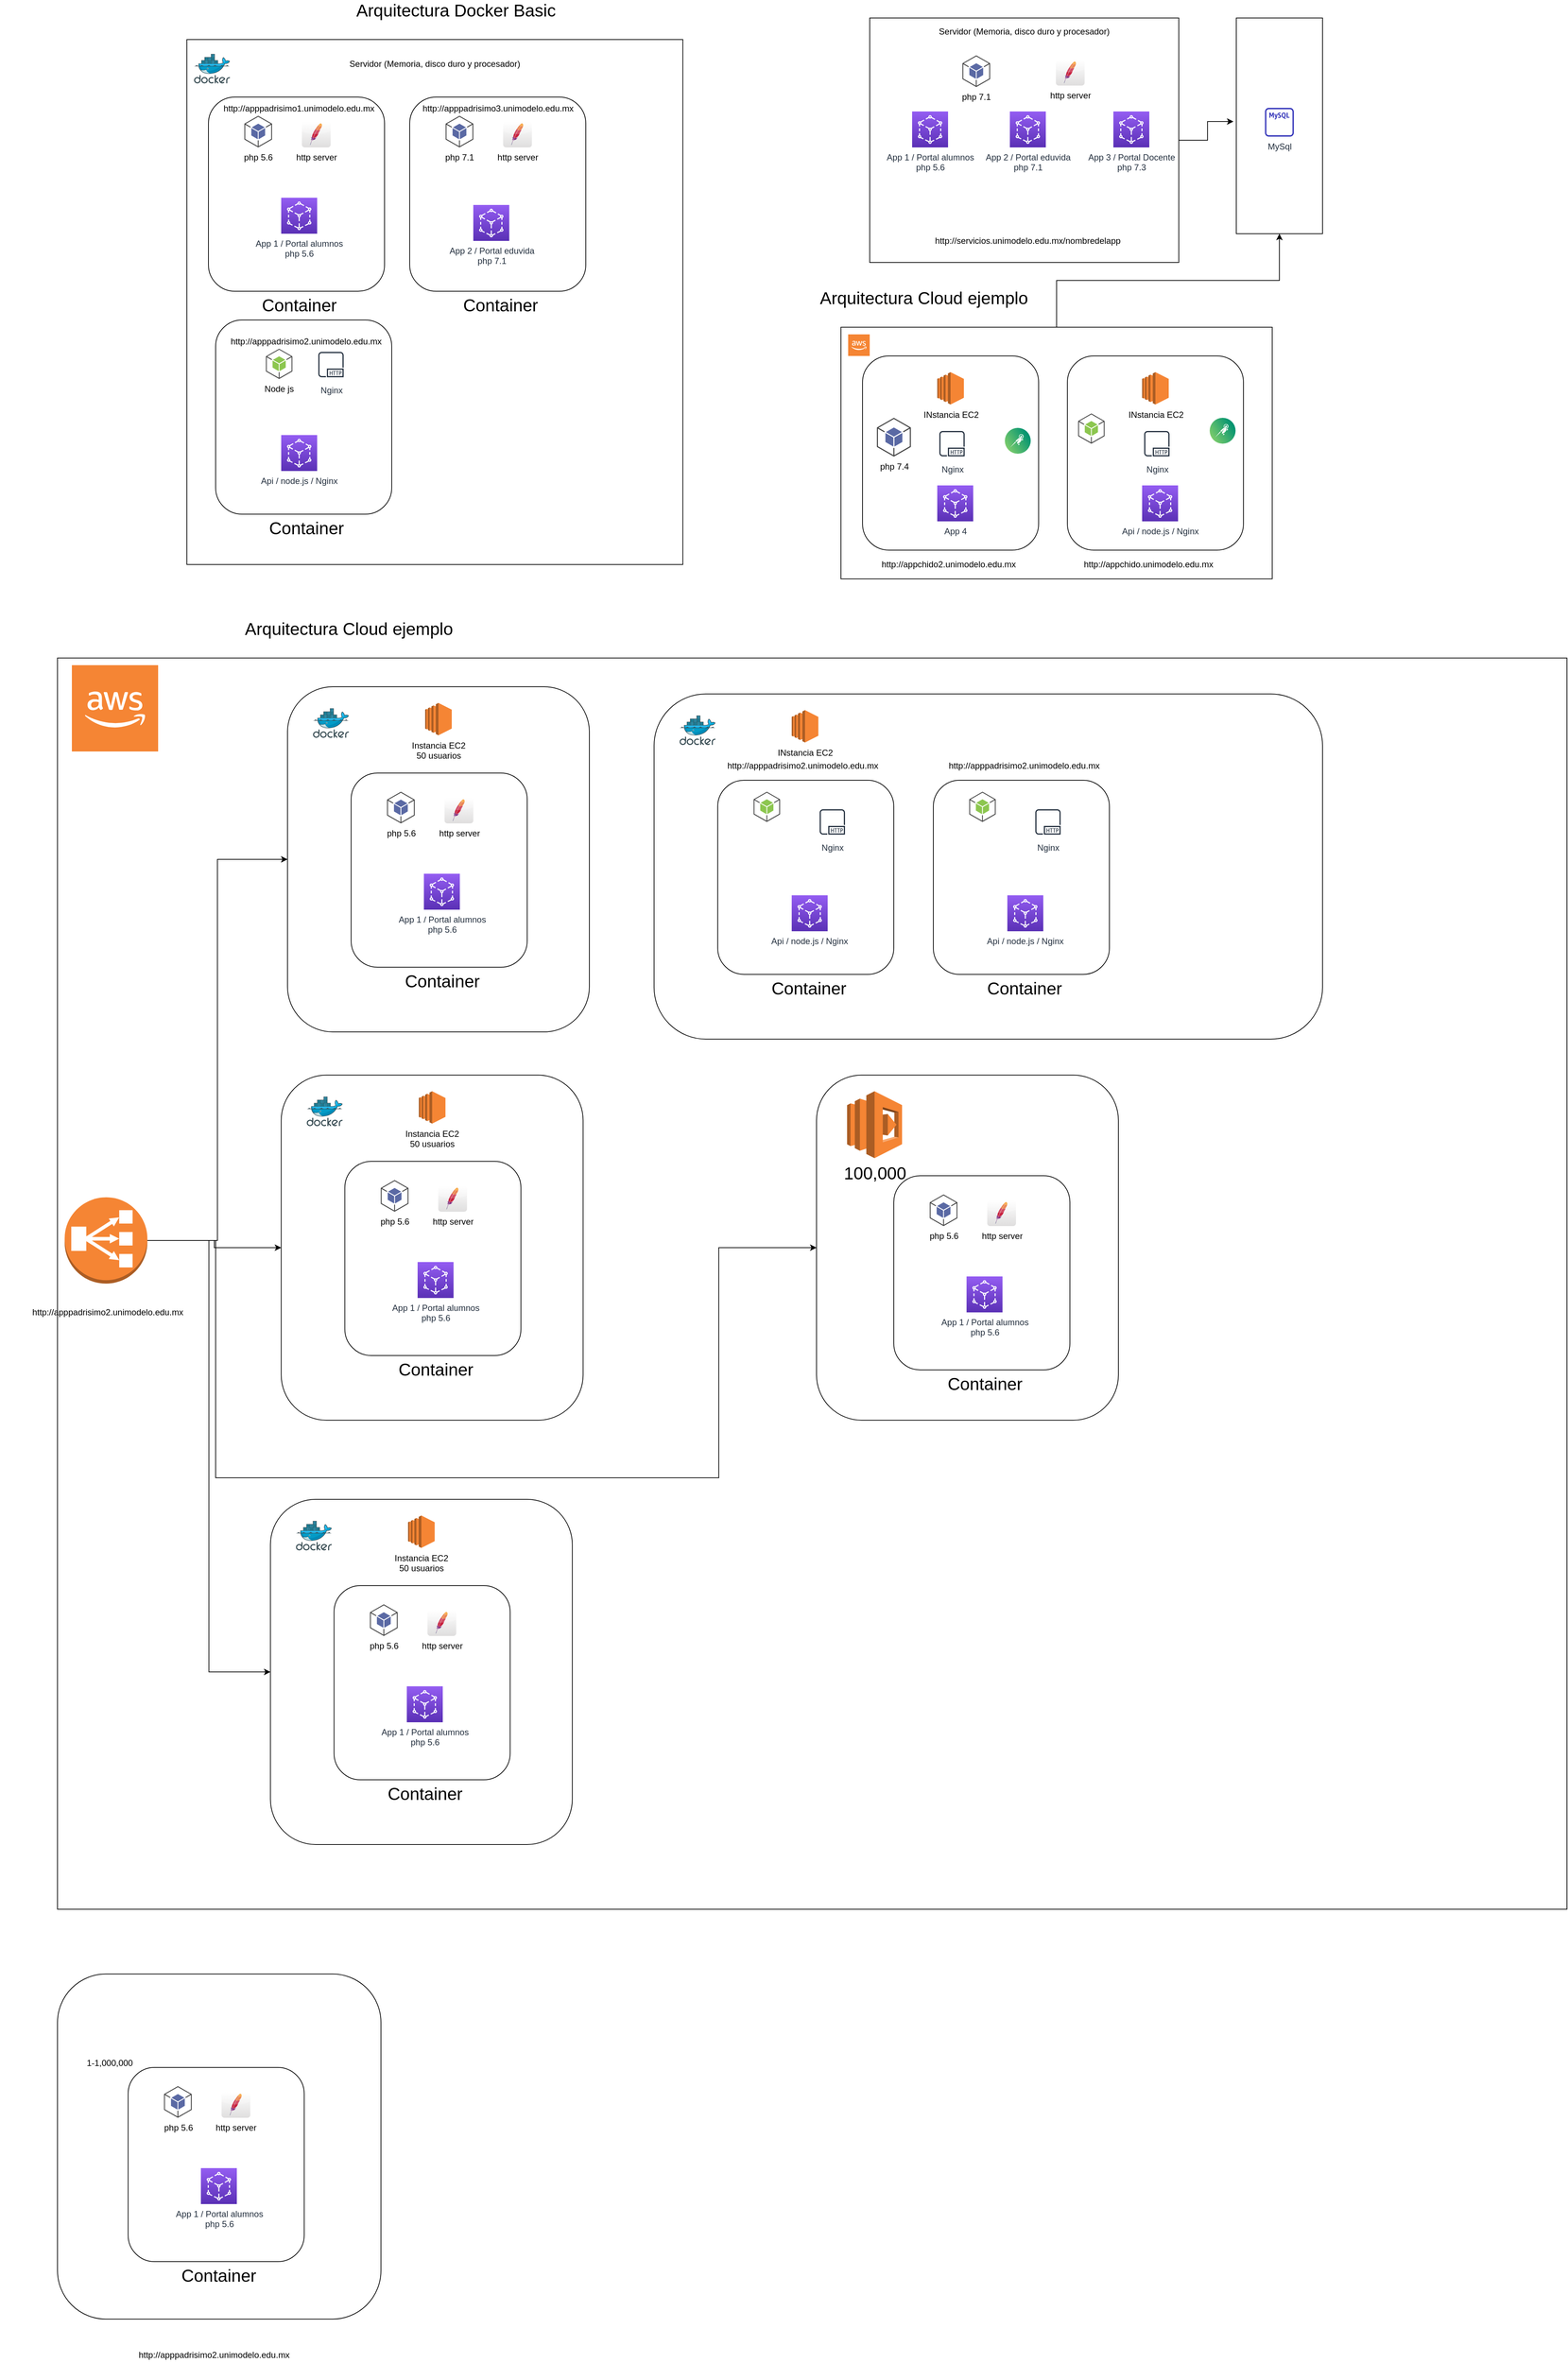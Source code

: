 <mxfile version="14.1.8" type="device"><diagram id="oAJXlU6mer5LOv8m8e5p" name="Page-1"><mxGraphModel dx="2926" dy="800" grid="1" gridSize="10" guides="1" tooltips="1" connect="1" arrows="1" fold="1" page="1" pageScale="1" pageWidth="850" pageHeight="1100" math="0" shadow="0"><root><mxCell id="0"/><mxCell id="1" parent="0"/><mxCell id="r4XDH3exQVTV_lZtREkA-166" value="" style="rounded=1;whiteSpace=wrap;html=1;" vertex="1" parent="1"><mxGeometry x="-940" y="2810" width="450" height="480" as="geometry"/></mxCell><mxCell id="r4XDH3exQVTV_lZtREkA-16" style="edgeStyle=orthogonalEdgeStyle;rounded=0;orthogonalLoop=1;jettySize=auto;html=1;entryX=-0.033;entryY=0.48;entryDx=0;entryDy=0;entryPerimeter=0;" edge="1" parent="1" source="r4XDH3exQVTV_lZtREkA-1" target="r4XDH3exQVTV_lZtREkA-14"><mxGeometry relative="1" as="geometry"/></mxCell><mxCell id="r4XDH3exQVTV_lZtREkA-1" value="Servidor (Memoria, disco duro y procesador)&lt;br&gt;&lt;br&gt;&lt;br&gt;&lt;br&gt;&lt;br&gt;&lt;br&gt;&lt;br&gt;&lt;br&gt;&lt;br&gt;&lt;br&gt;&lt;br&gt;&lt;br&gt;&lt;br&gt;&lt;br&gt;&lt;br&gt;&lt;br&gt;&lt;br&gt;&lt;br&gt;&lt;br&gt;&lt;br&gt;&lt;br&gt;&lt;br&gt;" style="rounded=0;whiteSpace=wrap;html=1;" vertex="1" parent="1"><mxGeometry x="190" y="90" width="430" height="340" as="geometry"/></mxCell><mxCell id="r4XDH3exQVTV_lZtREkA-3" value="php 7.1" style="outlineConnect=0;dashed=0;verticalLabelPosition=bottom;verticalAlign=top;align=center;html=1;shape=mxgraph.aws3.android;fillColor=#5A69A4;gradientColor=none;" vertex="1" parent="1"><mxGeometry x="319" y="142" width="38.5" height="44" as="geometry"/></mxCell><mxCell id="r4XDH3exQVTV_lZtREkA-6" value="http server" style="dashed=0;outlineConnect=0;html=1;align=center;labelPosition=center;verticalLabelPosition=bottom;verticalAlign=top;shape=mxgraph.webicons.apache;gradientColor=#DFDEDE" vertex="1" parent="1"><mxGeometry x="449" y="148" width="40" height="36" as="geometry"/></mxCell><mxCell id="r4XDH3exQVTV_lZtREkA-8" value="App 1 / Portal alumnos&lt;br&gt;php 5.6" style="outlineConnect=0;fontColor=#232F3E;gradientColor=#945DF2;gradientDirection=north;fillColor=#5A30B5;strokeColor=#ffffff;dashed=0;verticalLabelPosition=bottom;verticalAlign=top;align=center;html=1;fontSize=12;fontStyle=0;aspect=fixed;shape=mxgraph.aws4.resourceIcon;resIcon=mxgraph.aws4.app_mesh;" vertex="1" parent="1"><mxGeometry x="249" y="220" width="50" height="50" as="geometry"/></mxCell><mxCell id="r4XDH3exQVTV_lZtREkA-9" value="App 2 / Portal eduvida&lt;br&gt;php 7.1" style="outlineConnect=0;fontColor=#232F3E;gradientColor=#945DF2;gradientDirection=north;fillColor=#5A30B5;strokeColor=#ffffff;dashed=0;verticalLabelPosition=bottom;verticalAlign=top;align=center;html=1;fontSize=12;fontStyle=0;aspect=fixed;shape=mxgraph.aws4.resourceIcon;resIcon=mxgraph.aws4.app_mesh;" vertex="1" parent="1"><mxGeometry x="385" y="220" width="50" height="50" as="geometry"/></mxCell><mxCell id="r4XDH3exQVTV_lZtREkA-12" value="App 3 / Portal Docente&lt;br&gt;php 7.3" style="outlineConnect=0;fontColor=#232F3E;gradientColor=#945DF2;gradientDirection=north;fillColor=#5A30B5;strokeColor=#ffffff;dashed=0;verticalLabelPosition=bottom;verticalAlign=top;align=center;html=1;fontSize=12;fontStyle=0;aspect=fixed;shape=mxgraph.aws4.resourceIcon;resIcon=mxgraph.aws4.app_mesh;" vertex="1" parent="1"><mxGeometry x="529" y="220" width="50" height="50" as="geometry"/></mxCell><mxCell id="r4XDH3exQVTV_lZtREkA-13" value="http://servicios.unimodelo.edu.mx/nombredelapp" style="text;html=1;strokeColor=none;fillColor=none;align=center;verticalAlign=middle;whiteSpace=wrap;rounded=0;" vertex="1" parent="1"><mxGeometry x="260" y="390" width="300" height="20" as="geometry"/></mxCell><mxCell id="r4XDH3exQVTV_lZtREkA-14" value="" style="rounded=0;whiteSpace=wrap;html=1;" vertex="1" parent="1"><mxGeometry x="700" y="90" width="120" height="300" as="geometry"/></mxCell><mxCell id="r4XDH3exQVTV_lZtREkA-15" value="MySql" style="outlineConnect=0;fontColor=#232F3E;gradientColor=none;fillColor=#3334B9;strokeColor=none;dashed=0;verticalLabelPosition=bottom;verticalAlign=top;align=center;html=1;fontSize=12;fontStyle=0;aspect=fixed;pointerEvents=1;shape=mxgraph.aws4.rds_mysql_instance_alt;" vertex="1" parent="1"><mxGeometry x="740" y="215" width="40" height="40" as="geometry"/></mxCell><mxCell id="r4XDH3exQVTV_lZtREkA-30" style="edgeStyle=orthogonalEdgeStyle;rounded=0;orthogonalLoop=1;jettySize=auto;html=1;" edge="1" parent="1" source="r4XDH3exQVTV_lZtREkA-20" target="r4XDH3exQVTV_lZtREkA-14"><mxGeometry relative="1" as="geometry"/></mxCell><mxCell id="r4XDH3exQVTV_lZtREkA-20" value="" style="rounded=0;whiteSpace=wrap;html=1;" vertex="1" parent="1"><mxGeometry x="150" y="520" width="600" height="350" as="geometry"/></mxCell><mxCell id="r4XDH3exQVTV_lZtREkA-21" value="" style="outlineConnect=0;dashed=0;verticalLabelPosition=bottom;verticalAlign=top;align=center;html=1;shape=mxgraph.aws3.cloud_2;fillColor=#F58534;gradientColor=none;" vertex="1" parent="1"><mxGeometry x="160" y="530" width="30" height="30" as="geometry"/></mxCell><mxCell id="r4XDH3exQVTV_lZtREkA-22" value="" style="rounded=1;whiteSpace=wrap;html=1;" vertex="1" parent="1"><mxGeometry x="465" y="560" width="245" height="270" as="geometry"/></mxCell><mxCell id="r4XDH3exQVTV_lZtREkA-23" value="INstancia EC2" style="outlineConnect=0;dashed=0;verticalLabelPosition=bottom;verticalAlign=top;align=center;html=1;shape=mxgraph.aws3.ec2;fillColor=#F58534;gradientColor=none;" vertex="1" parent="1"><mxGeometry x="568.99" y="582.5" width="37.02" height="45" as="geometry"/></mxCell><mxCell id="r4XDH3exQVTV_lZtREkA-25" value="" style="outlineConnect=0;dashed=0;verticalLabelPosition=bottom;verticalAlign=top;align=center;html=1;shape=mxgraph.aws3.android;fillColor=#8CC64F;gradientColor=none;" vertex="1" parent="1"><mxGeometry x="480" y="640" width="36.75" height="42" as="geometry"/></mxCell><mxCell id="r4XDH3exQVTV_lZtREkA-26" value="" style="aspect=fixed;perimeter=ellipsePerimeter;html=1;align=center;fontSize=12;verticalAlign=top;fontColor=#364149;shadow=0;dashed=0;image;image=img/lib/cumulus/cumulus_linux_icon.svg;" vertex="1" parent="1"><mxGeometry x="663" y="646" width="36" height="36" as="geometry"/></mxCell><mxCell id="r4XDH3exQVTV_lZtREkA-27" value="Nginx&lt;br&gt;" style="outlineConnect=0;fontColor=#232F3E;gradientColor=none;strokeColor=#232F3E;fillColor=#ffffff;dashed=0;verticalLabelPosition=bottom;verticalAlign=top;align=center;html=1;fontSize=12;fontStyle=0;aspect=fixed;shape=mxgraph.aws4.resourceIcon;resIcon=mxgraph.aws4.http_protocol;" vertex="1" parent="1"><mxGeometry x="567.5" y="660" width="44" height="44" as="geometry"/></mxCell><mxCell id="r4XDH3exQVTV_lZtREkA-28" value="Api / node.js / Nginx" style="outlineConnect=0;fontColor=#232F3E;gradientColor=#945DF2;gradientDirection=north;fillColor=#5A30B5;strokeColor=#ffffff;dashed=0;verticalLabelPosition=bottom;verticalAlign=top;align=center;html=1;fontSize=12;fontStyle=0;aspect=fixed;shape=mxgraph.aws4.resourceIcon;resIcon=mxgraph.aws4.app_mesh;" vertex="1" parent="1"><mxGeometry x="568.99" y="740" width="50" height="50" as="geometry"/></mxCell><mxCell id="r4XDH3exQVTV_lZtREkA-29" value="http://appchido.unimodelo.edu.mx" style="text;html=1;strokeColor=none;fillColor=none;align=center;verticalAlign=middle;whiteSpace=wrap;rounded=0;" vertex="1" parent="1"><mxGeometry x="427.5" y="840" width="300" height="20" as="geometry"/></mxCell><mxCell id="r4XDH3exQVTV_lZtREkA-32" value="" style="rounded=1;whiteSpace=wrap;html=1;" vertex="1" parent="1"><mxGeometry x="180" y="560" width="245" height="270" as="geometry"/></mxCell><mxCell id="r4XDH3exQVTV_lZtREkA-33" value="INstancia EC2" style="outlineConnect=0;dashed=0;verticalLabelPosition=bottom;verticalAlign=top;align=center;html=1;shape=mxgraph.aws3.ec2;fillColor=#F58534;gradientColor=none;" vertex="1" parent="1"><mxGeometry x="283.99" y="582.5" width="37.02" height="45" as="geometry"/></mxCell><mxCell id="r4XDH3exQVTV_lZtREkA-35" value="" style="aspect=fixed;perimeter=ellipsePerimeter;html=1;align=center;fontSize=12;verticalAlign=top;fontColor=#364149;shadow=0;dashed=0;image;image=img/lib/cumulus/cumulus_linux_icon.svg;" vertex="1" parent="1"><mxGeometry x="378" y="660" width="36" height="36" as="geometry"/></mxCell><mxCell id="r4XDH3exQVTV_lZtREkA-36" value="Nginx&lt;br&gt;" style="outlineConnect=0;fontColor=#232F3E;gradientColor=none;strokeColor=#232F3E;fillColor=#ffffff;dashed=0;verticalLabelPosition=bottom;verticalAlign=top;align=center;html=1;fontSize=12;fontStyle=0;aspect=fixed;shape=mxgraph.aws4.resourceIcon;resIcon=mxgraph.aws4.http_protocol;" vertex="1" parent="1"><mxGeometry x="282.5" y="660" width="44" height="44" as="geometry"/></mxCell><mxCell id="r4XDH3exQVTV_lZtREkA-37" value="App 4" style="outlineConnect=0;fontColor=#232F3E;gradientColor=#945DF2;gradientDirection=north;fillColor=#5A30B5;strokeColor=#ffffff;dashed=0;verticalLabelPosition=bottom;verticalAlign=top;align=center;html=1;fontSize=12;fontStyle=0;aspect=fixed;shape=mxgraph.aws4.resourceIcon;resIcon=mxgraph.aws4.app_mesh;" vertex="1" parent="1"><mxGeometry x="283.99" y="740" width="50" height="50" as="geometry"/></mxCell><mxCell id="r4XDH3exQVTV_lZtREkA-38" value="php 7.4" style="outlineConnect=0;dashed=0;verticalLabelPosition=bottom;verticalAlign=top;align=center;html=1;shape=mxgraph.aws3.android;fillColor=#5A69A4;gradientColor=none;" vertex="1" parent="1"><mxGeometry x="200" y="646" width="47.25" height="54" as="geometry"/></mxCell><mxCell id="r4XDH3exQVTV_lZtREkA-39" value="http://appchido2.unimodelo.edu.mx" style="text;html=1;strokeColor=none;fillColor=none;align=center;verticalAlign=middle;whiteSpace=wrap;rounded=0;" vertex="1" parent="1"><mxGeometry x="150" y="840" width="300" height="20" as="geometry"/></mxCell><mxCell id="r4XDH3exQVTV_lZtREkA-41" value="Arquitectura Cloud ejemplo" style="text;html=1;strokeColor=none;fillColor=none;align=center;verticalAlign=middle;whiteSpace=wrap;rounded=0;fontSize=24;" vertex="1" parent="1"><mxGeometry x="70" y="470" width="391" height="20" as="geometry"/></mxCell><mxCell id="r4XDH3exQVTV_lZtREkA-43" value="Arquitectura Docker Basic" style="text;html=1;strokeColor=none;fillColor=none;align=center;verticalAlign=middle;whiteSpace=wrap;rounded=0;fontSize=24;" vertex="1" parent="1"><mxGeometry x="-581.5" y="70" width="391" height="20" as="geometry"/></mxCell><mxCell id="r4XDH3exQVTV_lZtREkA-44" value="Servidor (Memoria, disco duro y procesador)&lt;br&gt;&lt;br&gt;&lt;br&gt;&lt;br&gt;&lt;br&gt;&lt;br&gt;&lt;br&gt;&lt;br&gt;&lt;br&gt;&lt;br&gt;&lt;br&gt;&lt;br&gt;&lt;br&gt;&lt;br&gt;&lt;br&gt;&lt;br&gt;&lt;br&gt;&lt;br&gt;&lt;br&gt;&lt;br&gt;&lt;br&gt;&lt;br&gt;&lt;br&gt;&lt;br&gt;&lt;br&gt;&lt;br&gt;&lt;br&gt;&lt;br&gt;&lt;br&gt;&lt;br&gt;&lt;br&gt;&lt;br&gt;&lt;br&gt;&lt;br&gt;&lt;br&gt;&lt;br&gt;&lt;br&gt;&lt;br&gt;&lt;br&gt;&lt;br&gt;&lt;br&gt;&lt;br&gt;&lt;br&gt;&lt;br&gt;&lt;br&gt;&lt;br&gt;&lt;br&gt;" style="rounded=0;whiteSpace=wrap;html=1;" vertex="1" parent="1"><mxGeometry x="-760" y="120" width="690" height="730" as="geometry"/></mxCell><mxCell id="r4XDH3exQVTV_lZtREkA-51" value="" style="aspect=fixed;html=1;points=[];align=center;image;fontSize=12;image=img/lib/mscae/Docker.svg;" vertex="1" parent="1"><mxGeometry x="-750" y="140" width="50" height="41" as="geometry"/></mxCell><mxCell id="r4XDH3exQVTV_lZtREkA-52" value="" style="rounded=1;whiteSpace=wrap;html=1;" vertex="1" parent="1"><mxGeometry x="-730" y="200" width="245" height="270" as="geometry"/></mxCell><mxCell id="r4XDH3exQVTV_lZtREkA-53" value="App 1 / Portal alumnos&lt;br&gt;php 5.6" style="outlineConnect=0;fontColor=#232F3E;gradientColor=#945DF2;gradientDirection=north;fillColor=#5A30B5;strokeColor=#ffffff;dashed=0;verticalLabelPosition=bottom;verticalAlign=top;align=center;html=1;fontSize=12;fontStyle=0;aspect=fixed;shape=mxgraph.aws4.resourceIcon;resIcon=mxgraph.aws4.app_mesh;" vertex="1" parent="1"><mxGeometry x="-628.75" y="340" width="50" height="50" as="geometry"/></mxCell><mxCell id="r4XDH3exQVTV_lZtREkA-54" value="Container" style="text;html=1;strokeColor=none;fillColor=none;align=center;verticalAlign=middle;whiteSpace=wrap;rounded=0;fontSize=24;" vertex="1" parent="1"><mxGeometry x="-670" y="480" width="132.5" height="20" as="geometry"/></mxCell><mxCell id="r4XDH3exQVTV_lZtREkA-55" value="php 5.6" style="outlineConnect=0;dashed=0;verticalLabelPosition=bottom;verticalAlign=top;align=center;html=1;shape=mxgraph.aws3.android;fillColor=#5A69A4;gradientColor=none;" vertex="1" parent="1"><mxGeometry x="-680" y="226" width="38.5" height="44" as="geometry"/></mxCell><mxCell id="r4XDH3exQVTV_lZtREkA-56" value="http server" style="dashed=0;outlineConnect=0;html=1;align=center;labelPosition=center;verticalLabelPosition=bottom;verticalAlign=top;shape=mxgraph.webicons.apache;gradientColor=#DFDEDE" vertex="1" parent="1"><mxGeometry x="-600" y="234" width="40" height="36" as="geometry"/></mxCell><mxCell id="r4XDH3exQVTV_lZtREkA-57" value="" style="rounded=1;whiteSpace=wrap;html=1;" vertex="1" parent="1"><mxGeometry x="-450" y="200" width="245" height="270" as="geometry"/></mxCell><mxCell id="r4XDH3exQVTV_lZtREkA-59" value="Container" style="text;html=1;strokeColor=none;fillColor=none;align=center;verticalAlign=middle;whiteSpace=wrap;rounded=0;fontSize=24;" vertex="1" parent="1"><mxGeometry x="-390" y="480" width="132.5" height="20" as="geometry"/></mxCell><mxCell id="r4XDH3exQVTV_lZtREkA-60" value="php 7.1" style="outlineConnect=0;dashed=0;verticalLabelPosition=bottom;verticalAlign=top;align=center;html=1;shape=mxgraph.aws3.android;fillColor=#5A69A4;gradientColor=none;" vertex="1" parent="1"><mxGeometry x="-400" y="226" width="38.5" height="44" as="geometry"/></mxCell><mxCell id="r4XDH3exQVTV_lZtREkA-61" value="http server" style="dashed=0;outlineConnect=0;html=1;align=center;labelPosition=center;verticalLabelPosition=bottom;verticalAlign=top;shape=mxgraph.webicons.apache;gradientColor=#DFDEDE" vertex="1" parent="1"><mxGeometry x="-320" y="234" width="40" height="36" as="geometry"/></mxCell><mxCell id="r4XDH3exQVTV_lZtREkA-62" value="App 2 / Portal eduvida&lt;br&gt;php 7.1" style="outlineConnect=0;fontColor=#232F3E;gradientColor=#945DF2;gradientDirection=north;fillColor=#5A30B5;strokeColor=#ffffff;dashed=0;verticalLabelPosition=bottom;verticalAlign=top;align=center;html=1;fontSize=12;fontStyle=0;aspect=fixed;shape=mxgraph.aws4.resourceIcon;resIcon=mxgraph.aws4.app_mesh;" vertex="1" parent="1"><mxGeometry x="-361.5" y="350" width="50" height="50" as="geometry"/></mxCell><mxCell id="r4XDH3exQVTV_lZtREkA-63" value="" style="rounded=1;whiteSpace=wrap;html=1;" vertex="1" parent="1"><mxGeometry x="-720" y="510" width="245" height="270" as="geometry"/></mxCell><mxCell id="r4XDH3exQVTV_lZtREkA-65" value="Container" style="text;html=1;strokeColor=none;fillColor=none;align=center;verticalAlign=middle;whiteSpace=wrap;rounded=0;fontSize=24;" vertex="1" parent="1"><mxGeometry x="-660" y="790" width="132.5" height="20" as="geometry"/></mxCell><mxCell id="r4XDH3exQVTV_lZtREkA-68" value="Node js" style="outlineConnect=0;dashed=0;verticalLabelPosition=bottom;verticalAlign=top;align=center;html=1;shape=mxgraph.aws3.android;fillColor=#8CC64F;gradientColor=none;" vertex="1" parent="1"><mxGeometry x="-650" y="550" width="36.75" height="42" as="geometry"/></mxCell><mxCell id="r4XDH3exQVTV_lZtREkA-69" value="Nginx&lt;br&gt;" style="outlineConnect=0;fontColor=#232F3E;gradientColor=none;strokeColor=#232F3E;fillColor=#ffffff;dashed=0;verticalLabelPosition=bottom;verticalAlign=top;align=center;html=1;fontSize=12;fontStyle=0;aspect=fixed;shape=mxgraph.aws4.resourceIcon;resIcon=mxgraph.aws4.http_protocol;" vertex="1" parent="1"><mxGeometry x="-581.5" y="550" width="44" height="44" as="geometry"/></mxCell><mxCell id="r4XDH3exQVTV_lZtREkA-70" value="Api / node.js / Nginx" style="outlineConnect=0;fontColor=#232F3E;gradientColor=#945DF2;gradientDirection=north;fillColor=#5A30B5;strokeColor=#ffffff;dashed=0;verticalLabelPosition=bottom;verticalAlign=top;align=center;html=1;fontSize=12;fontStyle=0;aspect=fixed;shape=mxgraph.aws4.resourceIcon;resIcon=mxgraph.aws4.app_mesh;" vertex="1" parent="1"><mxGeometry x="-628.75" y="670" width="50" height="50" as="geometry"/></mxCell><mxCell id="r4XDH3exQVTV_lZtREkA-71" value="http://apppadrisimo1.unimodelo.edu.mx" style="text;html=1;strokeColor=none;fillColor=none;align=center;verticalAlign=middle;whiteSpace=wrap;rounded=0;" vertex="1" parent="1"><mxGeometry x="-753.75" y="206" width="300" height="20" as="geometry"/></mxCell><mxCell id="r4XDH3exQVTV_lZtREkA-72" value="http://apppadrisimo3.unimodelo.edu.mx" style="text;html=1;strokeColor=none;fillColor=none;align=center;verticalAlign=middle;whiteSpace=wrap;rounded=0;" vertex="1" parent="1"><mxGeometry x="-477.5" y="206" width="300" height="20" as="geometry"/></mxCell><mxCell id="r4XDH3exQVTV_lZtREkA-73" value="http://apppadrisimo2.unimodelo.edu.mx" style="text;html=1;strokeColor=none;fillColor=none;align=center;verticalAlign=middle;whiteSpace=wrap;rounded=0;" vertex="1" parent="1"><mxGeometry x="-743.75" y="530" width="300" height="20" as="geometry"/></mxCell><mxCell id="r4XDH3exQVTV_lZtREkA-74" value="" style="rounded=0;whiteSpace=wrap;html=1;" vertex="1" parent="1"><mxGeometry x="-940" y="980" width="2100" height="1740" as="geometry"/></mxCell><mxCell id="r4XDH3exQVTV_lZtREkA-75" value="" style="outlineConnect=0;dashed=0;verticalLabelPosition=bottom;verticalAlign=top;align=center;html=1;shape=mxgraph.aws3.cloud_2;fillColor=#F58534;gradientColor=none;" vertex="1" parent="1"><mxGeometry x="-920" y="990" width="120" height="120" as="geometry"/></mxCell><mxCell id="r4XDH3exQVTV_lZtREkA-83" value="" style="rounded=1;whiteSpace=wrap;html=1;" vertex="1" parent="1"><mxGeometry x="-620" y="1020" width="420" height="480" as="geometry"/></mxCell><mxCell id="r4XDH3exQVTV_lZtREkA-84" value="Instancia EC2&lt;br&gt;50 usuarios" style="outlineConnect=0;dashed=0;verticalLabelPosition=bottom;verticalAlign=top;align=center;html=1;shape=mxgraph.aws3.ec2;fillColor=#F58534;gradientColor=none;" vertex="1" parent="1"><mxGeometry x="-428.51" y="1042.5" width="37.02" height="45" as="geometry"/></mxCell><mxCell id="r4XDH3exQVTV_lZtREkA-89" value="http://appchido2.unimodelo.edu.mx" style="text;html=1;strokeColor=none;fillColor=none;align=center;verticalAlign=middle;whiteSpace=wrap;rounded=0;" vertex="1" parent="1"><mxGeometry x="-575" y="1300" width="300" height="20" as="geometry"/></mxCell><mxCell id="r4XDH3exQVTV_lZtREkA-90" value="Arquitectura Cloud ejemplo" style="text;html=1;strokeColor=none;fillColor=none;align=center;verticalAlign=middle;whiteSpace=wrap;rounded=0;fontSize=24;" vertex="1" parent="1"><mxGeometry x="-730" y="930" width="391" height="20" as="geometry"/></mxCell><mxCell id="r4XDH3exQVTV_lZtREkA-91" value="" style="aspect=fixed;html=1;points=[];align=center;image;fontSize=12;image=img/lib/mscae/Docker.svg;" vertex="1" parent="1"><mxGeometry x="-584.5" y="1050" width="50" height="41" as="geometry"/></mxCell><mxCell id="r4XDH3exQVTV_lZtREkA-94" value="" style="rounded=1;whiteSpace=wrap;html=1;" vertex="1" parent="1"><mxGeometry x="-531.5" y="1140" width="245" height="270" as="geometry"/></mxCell><mxCell id="r4XDH3exQVTV_lZtREkA-95" value="App 1 / Portal alumnos&lt;br&gt;php 5.6" style="outlineConnect=0;fontColor=#232F3E;gradientColor=#945DF2;gradientDirection=north;fillColor=#5A30B5;strokeColor=#ffffff;dashed=0;verticalLabelPosition=bottom;verticalAlign=top;align=center;html=1;fontSize=12;fontStyle=0;aspect=fixed;shape=mxgraph.aws4.resourceIcon;resIcon=mxgraph.aws4.app_mesh;" vertex="1" parent="1"><mxGeometry x="-430.25" y="1280" width="50" height="50" as="geometry"/></mxCell><mxCell id="r4XDH3exQVTV_lZtREkA-96" value="Container" style="text;html=1;strokeColor=none;fillColor=none;align=center;verticalAlign=middle;whiteSpace=wrap;rounded=0;fontSize=24;" vertex="1" parent="1"><mxGeometry x="-471.5" y="1420" width="132.5" height="20" as="geometry"/></mxCell><mxCell id="r4XDH3exQVTV_lZtREkA-97" value="php 5.6" style="outlineConnect=0;dashed=0;verticalLabelPosition=bottom;verticalAlign=top;align=center;html=1;shape=mxgraph.aws3.android;fillColor=#5A69A4;gradientColor=none;" vertex="1" parent="1"><mxGeometry x="-481.5" y="1166" width="38.5" height="44" as="geometry"/></mxCell><mxCell id="r4XDH3exQVTV_lZtREkA-98" value="http server" style="dashed=0;outlineConnect=0;html=1;align=center;labelPosition=center;verticalLabelPosition=bottom;verticalAlign=top;shape=mxgraph.webicons.apache;gradientColor=#DFDEDE" vertex="1" parent="1"><mxGeometry x="-401.5" y="1174" width="40" height="36" as="geometry"/></mxCell><mxCell id="r4XDH3exQVTV_lZtREkA-99" value="" style="rounded=1;whiteSpace=wrap;html=1;" vertex="1" parent="1"><mxGeometry x="-110" y="1030" width="930" height="480" as="geometry"/></mxCell><mxCell id="r4XDH3exQVTV_lZtREkA-100" value="INstancia EC2" style="outlineConnect=0;dashed=0;verticalLabelPosition=bottom;verticalAlign=top;align=center;html=1;shape=mxgraph.aws3.ec2;fillColor=#F58534;gradientColor=none;" vertex="1" parent="1"><mxGeometry x="81.49" y="1052.5" width="37.02" height="45" as="geometry"/></mxCell><mxCell id="r4XDH3exQVTV_lZtREkA-101" value="http://appchido2.unimodelo.edu.mx" style="text;html=1;strokeColor=none;fillColor=none;align=center;verticalAlign=middle;whiteSpace=wrap;rounded=0;" vertex="1" parent="1"><mxGeometry x="-65" y="1310" width="300" height="20" as="geometry"/></mxCell><mxCell id="r4XDH3exQVTV_lZtREkA-102" value="" style="aspect=fixed;html=1;points=[];align=center;image;fontSize=12;image=img/lib/mscae/Docker.svg;" vertex="1" parent="1"><mxGeometry x="-74.5" y="1060" width="50" height="41" as="geometry"/></mxCell><mxCell id="r4XDH3exQVTV_lZtREkA-103" value="" style="rounded=1;whiteSpace=wrap;html=1;" vertex="1" parent="1"><mxGeometry x="-21.5" y="1150" width="245" height="270" as="geometry"/></mxCell><mxCell id="r4XDH3exQVTV_lZtREkA-105" value="Container" style="text;html=1;strokeColor=none;fillColor=none;align=center;verticalAlign=middle;whiteSpace=wrap;rounded=0;fontSize=24;" vertex="1" parent="1"><mxGeometry x="38.5" y="1430" width="132.5" height="20" as="geometry"/></mxCell><mxCell id="r4XDH3exQVTV_lZtREkA-108" value="" style="outlineConnect=0;dashed=0;verticalLabelPosition=bottom;verticalAlign=top;align=center;html=1;shape=mxgraph.aws3.android;fillColor=#8CC64F;gradientColor=none;" vertex="1" parent="1"><mxGeometry x="28.5" y="1166" width="36.75" height="42" as="geometry"/></mxCell><mxCell id="r4XDH3exQVTV_lZtREkA-109" value="Nginx&lt;br&gt;" style="outlineConnect=0;fontColor=#232F3E;gradientColor=none;strokeColor=#232F3E;fillColor=#ffffff;dashed=0;verticalLabelPosition=bottom;verticalAlign=top;align=center;html=1;fontSize=12;fontStyle=0;aspect=fixed;shape=mxgraph.aws4.resourceIcon;resIcon=mxgraph.aws4.http_protocol;" vertex="1" parent="1"><mxGeometry x="116" y="1186" width="44" height="44" as="geometry"/></mxCell><mxCell id="r4XDH3exQVTV_lZtREkA-110" value="Api / node.js / Nginx" style="outlineConnect=0;fontColor=#232F3E;gradientColor=#945DF2;gradientDirection=north;fillColor=#5A30B5;strokeColor=#ffffff;dashed=0;verticalLabelPosition=bottom;verticalAlign=top;align=center;html=1;fontSize=12;fontStyle=0;aspect=fixed;shape=mxgraph.aws4.resourceIcon;resIcon=mxgraph.aws4.app_mesh;" vertex="1" parent="1"><mxGeometry x="81.49" y="1310" width="50" height="50" as="geometry"/></mxCell><mxCell id="r4XDH3exQVTV_lZtREkA-111" value="http://appchido2.unimodelo.edu.mx" style="text;html=1;strokeColor=none;fillColor=none;align=center;verticalAlign=middle;whiteSpace=wrap;rounded=0;" vertex="1" parent="1"><mxGeometry x="235" y="1310" width="300" height="20" as="geometry"/></mxCell><mxCell id="r4XDH3exQVTV_lZtREkA-112" value="" style="rounded=1;whiteSpace=wrap;html=1;" vertex="1" parent="1"><mxGeometry x="278.5" y="1150" width="245" height="270" as="geometry"/></mxCell><mxCell id="r4XDH3exQVTV_lZtREkA-113" value="Container" style="text;html=1;strokeColor=none;fillColor=none;align=center;verticalAlign=middle;whiteSpace=wrap;rounded=0;fontSize=24;" vertex="1" parent="1"><mxGeometry x="338.5" y="1430" width="132.5" height="20" as="geometry"/></mxCell><mxCell id="r4XDH3exQVTV_lZtREkA-114" value="" style="outlineConnect=0;dashed=0;verticalLabelPosition=bottom;verticalAlign=top;align=center;html=1;shape=mxgraph.aws3.android;fillColor=#8CC64F;gradientColor=none;" vertex="1" parent="1"><mxGeometry x="328.5" y="1166" width="36.75" height="42" as="geometry"/></mxCell><mxCell id="r4XDH3exQVTV_lZtREkA-115" value="Nginx&lt;br&gt;" style="outlineConnect=0;fontColor=#232F3E;gradientColor=none;strokeColor=#232F3E;fillColor=#ffffff;dashed=0;verticalLabelPosition=bottom;verticalAlign=top;align=center;html=1;fontSize=12;fontStyle=0;aspect=fixed;shape=mxgraph.aws4.resourceIcon;resIcon=mxgraph.aws4.http_protocol;" vertex="1" parent="1"><mxGeometry x="416" y="1186" width="44" height="44" as="geometry"/></mxCell><mxCell id="r4XDH3exQVTV_lZtREkA-116" value="Api / node.js / Nginx" style="outlineConnect=0;fontColor=#232F3E;gradientColor=#945DF2;gradientDirection=north;fillColor=#5A30B5;strokeColor=#ffffff;dashed=0;verticalLabelPosition=bottom;verticalAlign=top;align=center;html=1;fontSize=12;fontStyle=0;aspect=fixed;shape=mxgraph.aws4.resourceIcon;resIcon=mxgraph.aws4.app_mesh;" vertex="1" parent="1"><mxGeometry x="381.49" y="1310" width="50" height="50" as="geometry"/></mxCell><mxCell id="r4XDH3exQVTV_lZtREkA-117" value="http://apppadrisimo2.unimodelo.edu.mx" style="text;html=1;strokeColor=none;fillColor=none;align=center;verticalAlign=middle;whiteSpace=wrap;rounded=0;" vertex="1" parent="1"><mxGeometry x="-1020" y="1880" width="300" height="20" as="geometry"/></mxCell><mxCell id="r4XDH3exQVTV_lZtREkA-118" value="http://apppadrisimo2.unimodelo.edu.mx" style="text;html=1;strokeColor=none;fillColor=none;align=center;verticalAlign=middle;whiteSpace=wrap;rounded=0;" vertex="1" parent="1"><mxGeometry x="-52.75" y="1120" width="300" height="20" as="geometry"/></mxCell><mxCell id="r4XDH3exQVTV_lZtREkA-119" value="http://apppadrisimo2.unimodelo.edu.mx" style="text;html=1;strokeColor=none;fillColor=none;align=center;verticalAlign=middle;whiteSpace=wrap;rounded=0;" vertex="1" parent="1"><mxGeometry x="254.75" y="1120" width="300" height="20" as="geometry"/></mxCell><mxCell id="r4XDH3exQVTV_lZtREkA-120" value="" style="rounded=1;whiteSpace=wrap;html=1;" vertex="1" parent="1"><mxGeometry x="-628.75" y="1560" width="420" height="480" as="geometry"/></mxCell><mxCell id="r4XDH3exQVTV_lZtREkA-121" value="Instancia EC2&lt;br&gt;50 usuarios" style="outlineConnect=0;dashed=0;verticalLabelPosition=bottom;verticalAlign=top;align=center;html=1;shape=mxgraph.aws3.ec2;fillColor=#F58534;gradientColor=none;" vertex="1" parent="1"><mxGeometry x="-437.26" y="1582.5" width="37.02" height="45" as="geometry"/></mxCell><mxCell id="r4XDH3exQVTV_lZtREkA-122" value="http://appchido2.unimodelo.edu.mx" style="text;html=1;strokeColor=none;fillColor=none;align=center;verticalAlign=middle;whiteSpace=wrap;rounded=0;" vertex="1" parent="1"><mxGeometry x="-583.75" y="1840" width="300" height="20" as="geometry"/></mxCell><mxCell id="r4XDH3exQVTV_lZtREkA-123" value="" style="aspect=fixed;html=1;points=[];align=center;image;fontSize=12;image=img/lib/mscae/Docker.svg;" vertex="1" parent="1"><mxGeometry x="-593.25" y="1590" width="50" height="41" as="geometry"/></mxCell><mxCell id="r4XDH3exQVTV_lZtREkA-124" value="" style="rounded=1;whiteSpace=wrap;html=1;" vertex="1" parent="1"><mxGeometry x="-540.25" y="1680" width="245" height="270" as="geometry"/></mxCell><mxCell id="r4XDH3exQVTV_lZtREkA-125" value="App 1 / Portal alumnos&lt;br&gt;php 5.6" style="outlineConnect=0;fontColor=#232F3E;gradientColor=#945DF2;gradientDirection=north;fillColor=#5A30B5;strokeColor=#ffffff;dashed=0;verticalLabelPosition=bottom;verticalAlign=top;align=center;html=1;fontSize=12;fontStyle=0;aspect=fixed;shape=mxgraph.aws4.resourceIcon;resIcon=mxgraph.aws4.app_mesh;" vertex="1" parent="1"><mxGeometry x="-439" y="1820" width="50" height="50" as="geometry"/></mxCell><mxCell id="r4XDH3exQVTV_lZtREkA-126" value="Container" style="text;html=1;strokeColor=none;fillColor=none;align=center;verticalAlign=middle;whiteSpace=wrap;rounded=0;fontSize=24;" vertex="1" parent="1"><mxGeometry x="-480.25" y="1960" width="132.5" height="20" as="geometry"/></mxCell><mxCell id="r4XDH3exQVTV_lZtREkA-127" value="php 5.6" style="outlineConnect=0;dashed=0;verticalLabelPosition=bottom;verticalAlign=top;align=center;html=1;shape=mxgraph.aws3.android;fillColor=#5A69A4;gradientColor=none;" vertex="1" parent="1"><mxGeometry x="-490.25" y="1706" width="38.5" height="44" as="geometry"/></mxCell><mxCell id="r4XDH3exQVTV_lZtREkA-128" value="http server" style="dashed=0;outlineConnect=0;html=1;align=center;labelPosition=center;verticalLabelPosition=bottom;verticalAlign=top;shape=mxgraph.webicons.apache;gradientColor=#DFDEDE" vertex="1" parent="1"><mxGeometry x="-410.25" y="1714" width="40" height="36" as="geometry"/></mxCell><mxCell id="r4XDH3exQVTV_lZtREkA-131" style="edgeStyle=orthogonalEdgeStyle;rounded=0;orthogonalLoop=1;jettySize=auto;html=1;entryX=0;entryY=0.5;entryDx=0;entryDy=0;fontSize=24;" edge="1" parent="1" source="r4XDH3exQVTV_lZtREkA-130" target="r4XDH3exQVTV_lZtREkA-83"><mxGeometry relative="1" as="geometry"/></mxCell><mxCell id="r4XDH3exQVTV_lZtREkA-132" style="edgeStyle=orthogonalEdgeStyle;rounded=0;orthogonalLoop=1;jettySize=auto;html=1;fontSize=24;" edge="1" parent="1" source="r4XDH3exQVTV_lZtREkA-130" target="r4XDH3exQVTV_lZtREkA-120"><mxGeometry relative="1" as="geometry"/></mxCell><mxCell id="r4XDH3exQVTV_lZtREkA-142" style="edgeStyle=orthogonalEdgeStyle;rounded=0;orthogonalLoop=1;jettySize=auto;html=1;entryX=0;entryY=0.5;entryDx=0;entryDy=0;fontSize=24;" edge="1" parent="1" source="r4XDH3exQVTV_lZtREkA-130" target="r4XDH3exQVTV_lZtREkA-133"><mxGeometry relative="1" as="geometry"/></mxCell><mxCell id="r4XDH3exQVTV_lZtREkA-160" style="edgeStyle=orthogonalEdgeStyle;rounded=0;orthogonalLoop=1;jettySize=auto;html=1;entryX=0;entryY=0.5;entryDx=0;entryDy=0;fontSize=24;" edge="1" parent="1" source="r4XDH3exQVTV_lZtREkA-130" target="r4XDH3exQVTV_lZtREkA-145"><mxGeometry relative="1" as="geometry"><Array as="points"><mxPoint x="-720" y="1790"/><mxPoint x="-720" y="2120"/><mxPoint x="-20" y="2120"/><mxPoint x="-20" y="1800"/></Array></mxGeometry></mxCell><mxCell id="r4XDH3exQVTV_lZtREkA-130" value="" style="outlineConnect=0;dashed=0;verticalLabelPosition=bottom;verticalAlign=top;align=center;html=1;shape=mxgraph.aws3.classic_load_balancer;fillColor=#F58534;gradientColor=none;fontSize=24;" vertex="1" parent="1"><mxGeometry x="-930" y="1730" width="115" height="120" as="geometry"/></mxCell><mxCell id="r4XDH3exQVTV_lZtREkA-133" value="" style="rounded=1;whiteSpace=wrap;html=1;" vertex="1" parent="1"><mxGeometry x="-643.75" y="2150" width="420" height="480" as="geometry"/></mxCell><mxCell id="r4XDH3exQVTV_lZtREkA-134" value="Instancia EC2&lt;br&gt;50 usuarios" style="outlineConnect=0;dashed=0;verticalLabelPosition=bottom;verticalAlign=top;align=center;html=1;shape=mxgraph.aws3.ec2;fillColor=#F58534;gradientColor=none;" vertex="1" parent="1"><mxGeometry x="-452.26" y="2172.5" width="37.02" height="45" as="geometry"/></mxCell><mxCell id="r4XDH3exQVTV_lZtREkA-135" value="http://appchido2.unimodelo.edu.mx" style="text;html=1;strokeColor=none;fillColor=none;align=center;verticalAlign=middle;whiteSpace=wrap;rounded=0;" vertex="1" parent="1"><mxGeometry x="-598.75" y="2430" width="300" height="20" as="geometry"/></mxCell><mxCell id="r4XDH3exQVTV_lZtREkA-136" value="" style="aspect=fixed;html=1;points=[];align=center;image;fontSize=12;image=img/lib/mscae/Docker.svg;" vertex="1" parent="1"><mxGeometry x="-608.25" y="2180" width="50" height="41" as="geometry"/></mxCell><mxCell id="r4XDH3exQVTV_lZtREkA-137" value="" style="rounded=1;whiteSpace=wrap;html=1;" vertex="1" parent="1"><mxGeometry x="-555.25" y="2270" width="245" height="270" as="geometry"/></mxCell><mxCell id="r4XDH3exQVTV_lZtREkA-138" value="App 1 / Portal alumnos&lt;br&gt;php 5.6" style="outlineConnect=0;fontColor=#232F3E;gradientColor=#945DF2;gradientDirection=north;fillColor=#5A30B5;strokeColor=#ffffff;dashed=0;verticalLabelPosition=bottom;verticalAlign=top;align=center;html=1;fontSize=12;fontStyle=0;aspect=fixed;shape=mxgraph.aws4.resourceIcon;resIcon=mxgraph.aws4.app_mesh;" vertex="1" parent="1"><mxGeometry x="-454" y="2410" width="50" height="50" as="geometry"/></mxCell><mxCell id="r4XDH3exQVTV_lZtREkA-139" value="Container" style="text;html=1;strokeColor=none;fillColor=none;align=center;verticalAlign=middle;whiteSpace=wrap;rounded=0;fontSize=24;" vertex="1" parent="1"><mxGeometry x="-495.25" y="2550" width="132.5" height="20" as="geometry"/></mxCell><mxCell id="r4XDH3exQVTV_lZtREkA-140" value="php 5.6" style="outlineConnect=0;dashed=0;verticalLabelPosition=bottom;verticalAlign=top;align=center;html=1;shape=mxgraph.aws3.android;fillColor=#5A69A4;gradientColor=none;" vertex="1" parent="1"><mxGeometry x="-505.25" y="2296" width="38.5" height="44" as="geometry"/></mxCell><mxCell id="r4XDH3exQVTV_lZtREkA-141" value="http server" style="dashed=0;outlineConnect=0;html=1;align=center;labelPosition=center;verticalLabelPosition=bottom;verticalAlign=top;shape=mxgraph.webicons.apache;gradientColor=#DFDEDE" vertex="1" parent="1"><mxGeometry x="-425.25" y="2304" width="40" height="36" as="geometry"/></mxCell><mxCell id="r4XDH3exQVTV_lZtREkA-145" value="" style="rounded=1;whiteSpace=wrap;html=1;" vertex="1" parent="1"><mxGeometry x="116" y="1560" width="420" height="480" as="geometry"/></mxCell><mxCell id="r4XDH3exQVTV_lZtREkA-146" value="100,000" style="outlineConnect=0;dashed=0;verticalLabelPosition=bottom;verticalAlign=top;align=center;html=1;shape=mxgraph.aws3.lambda;fillColor=#F58534;gradientColor=none;fontSize=24;" vertex="1" parent="1"><mxGeometry x="158.5" y="1582.5" width="76.5" height="93" as="geometry"/></mxCell><mxCell id="r4XDH3exQVTV_lZtREkA-154" value="http://appchido2.unimodelo.edu.mx" style="text;html=1;strokeColor=none;fillColor=none;align=center;verticalAlign=middle;whiteSpace=wrap;rounded=0;" vertex="1" parent="1"><mxGeometry x="180" y="1860" width="300" height="20" as="geometry"/></mxCell><mxCell id="r4XDH3exQVTV_lZtREkA-155" value="" style="rounded=1;whiteSpace=wrap;html=1;" vertex="1" parent="1"><mxGeometry x="223.5" y="1700" width="245" height="270" as="geometry"/></mxCell><mxCell id="r4XDH3exQVTV_lZtREkA-156" value="App 1 / Portal alumnos&lt;br&gt;php 5.6" style="outlineConnect=0;fontColor=#232F3E;gradientColor=#945DF2;gradientDirection=north;fillColor=#5A30B5;strokeColor=#ffffff;dashed=0;verticalLabelPosition=bottom;verticalAlign=top;align=center;html=1;fontSize=12;fontStyle=0;aspect=fixed;shape=mxgraph.aws4.resourceIcon;resIcon=mxgraph.aws4.app_mesh;" vertex="1" parent="1"><mxGeometry x="324.75" y="1840" width="50" height="50" as="geometry"/></mxCell><mxCell id="r4XDH3exQVTV_lZtREkA-157" value="Container" style="text;html=1;strokeColor=none;fillColor=none;align=center;verticalAlign=middle;whiteSpace=wrap;rounded=0;fontSize=24;" vertex="1" parent="1"><mxGeometry x="283.5" y="1980" width="132.5" height="20" as="geometry"/></mxCell><mxCell id="r4XDH3exQVTV_lZtREkA-158" value="php 5.6" style="outlineConnect=0;dashed=0;verticalLabelPosition=bottom;verticalAlign=top;align=center;html=1;shape=mxgraph.aws3.android;fillColor=#5A69A4;gradientColor=none;" vertex="1" parent="1"><mxGeometry x="273.5" y="1726" width="38.5" height="44" as="geometry"/></mxCell><mxCell id="r4XDH3exQVTV_lZtREkA-159" value="http server" style="dashed=0;outlineConnect=0;html=1;align=center;labelPosition=center;verticalLabelPosition=bottom;verticalAlign=top;shape=mxgraph.webicons.apache;gradientColor=#DFDEDE" vertex="1" parent="1"><mxGeometry x="353.5" y="1734" width="40" height="36" as="geometry"/></mxCell><mxCell id="r4XDH3exQVTV_lZtREkA-161" value="" style="rounded=1;whiteSpace=wrap;html=1;" vertex="1" parent="1"><mxGeometry x="-841.75" y="2940" width="245" height="270" as="geometry"/></mxCell><mxCell id="r4XDH3exQVTV_lZtREkA-162" value="App 1 / Portal alumnos&lt;br&gt;php 5.6" style="outlineConnect=0;fontColor=#232F3E;gradientColor=#945DF2;gradientDirection=north;fillColor=#5A30B5;strokeColor=#ffffff;dashed=0;verticalLabelPosition=bottom;verticalAlign=top;align=center;html=1;fontSize=12;fontStyle=0;aspect=fixed;shape=mxgraph.aws4.resourceIcon;resIcon=mxgraph.aws4.app_mesh;" vertex="1" parent="1"><mxGeometry x="-740.5" y="3080" width="50" height="50" as="geometry"/></mxCell><mxCell id="r4XDH3exQVTV_lZtREkA-163" value="Container" style="text;html=1;strokeColor=none;fillColor=none;align=center;verticalAlign=middle;whiteSpace=wrap;rounded=0;fontSize=24;" vertex="1" parent="1"><mxGeometry x="-781.75" y="3220" width="132.5" height="20" as="geometry"/></mxCell><mxCell id="r4XDH3exQVTV_lZtREkA-164" value="php 5.6" style="outlineConnect=0;dashed=0;verticalLabelPosition=bottom;verticalAlign=top;align=center;html=1;shape=mxgraph.aws3.android;fillColor=#5A69A4;gradientColor=none;" vertex="1" parent="1"><mxGeometry x="-791.75" y="2966" width="38.5" height="44" as="geometry"/></mxCell><mxCell id="r4XDH3exQVTV_lZtREkA-165" value="http server" style="dashed=0;outlineConnect=0;html=1;align=center;labelPosition=center;verticalLabelPosition=bottom;verticalAlign=top;shape=mxgraph.webicons.apache;gradientColor=#DFDEDE" vertex="1" parent="1"><mxGeometry x="-711.75" y="2974" width="40" height="36" as="geometry"/></mxCell><mxCell id="r4XDH3exQVTV_lZtREkA-167" value="1-1,000,000" style="shape=image;verticalLabelPosition=bottom;labelBackgroundColor=#ffffff;verticalAlign=top;aspect=fixed;imageAspect=0;image=https://www.seaq.co/wp-content/uploads/2020/02/kubernetes.png;" vertex="1" parent="1"><mxGeometry x="-913.5" y="2830" width="92.67" height="90" as="geometry"/></mxCell><mxCell id="r4XDH3exQVTV_lZtREkA-168" value="http://apppadrisimo2.unimodelo.edu.mx" style="text;html=1;strokeColor=none;fillColor=none;align=center;verticalAlign=middle;whiteSpace=wrap;rounded=0;" vertex="1" parent="1"><mxGeometry x="-872.5" y="3330" width="300" height="20" as="geometry"/></mxCell></root></mxGraphModel></diagram></mxfile>